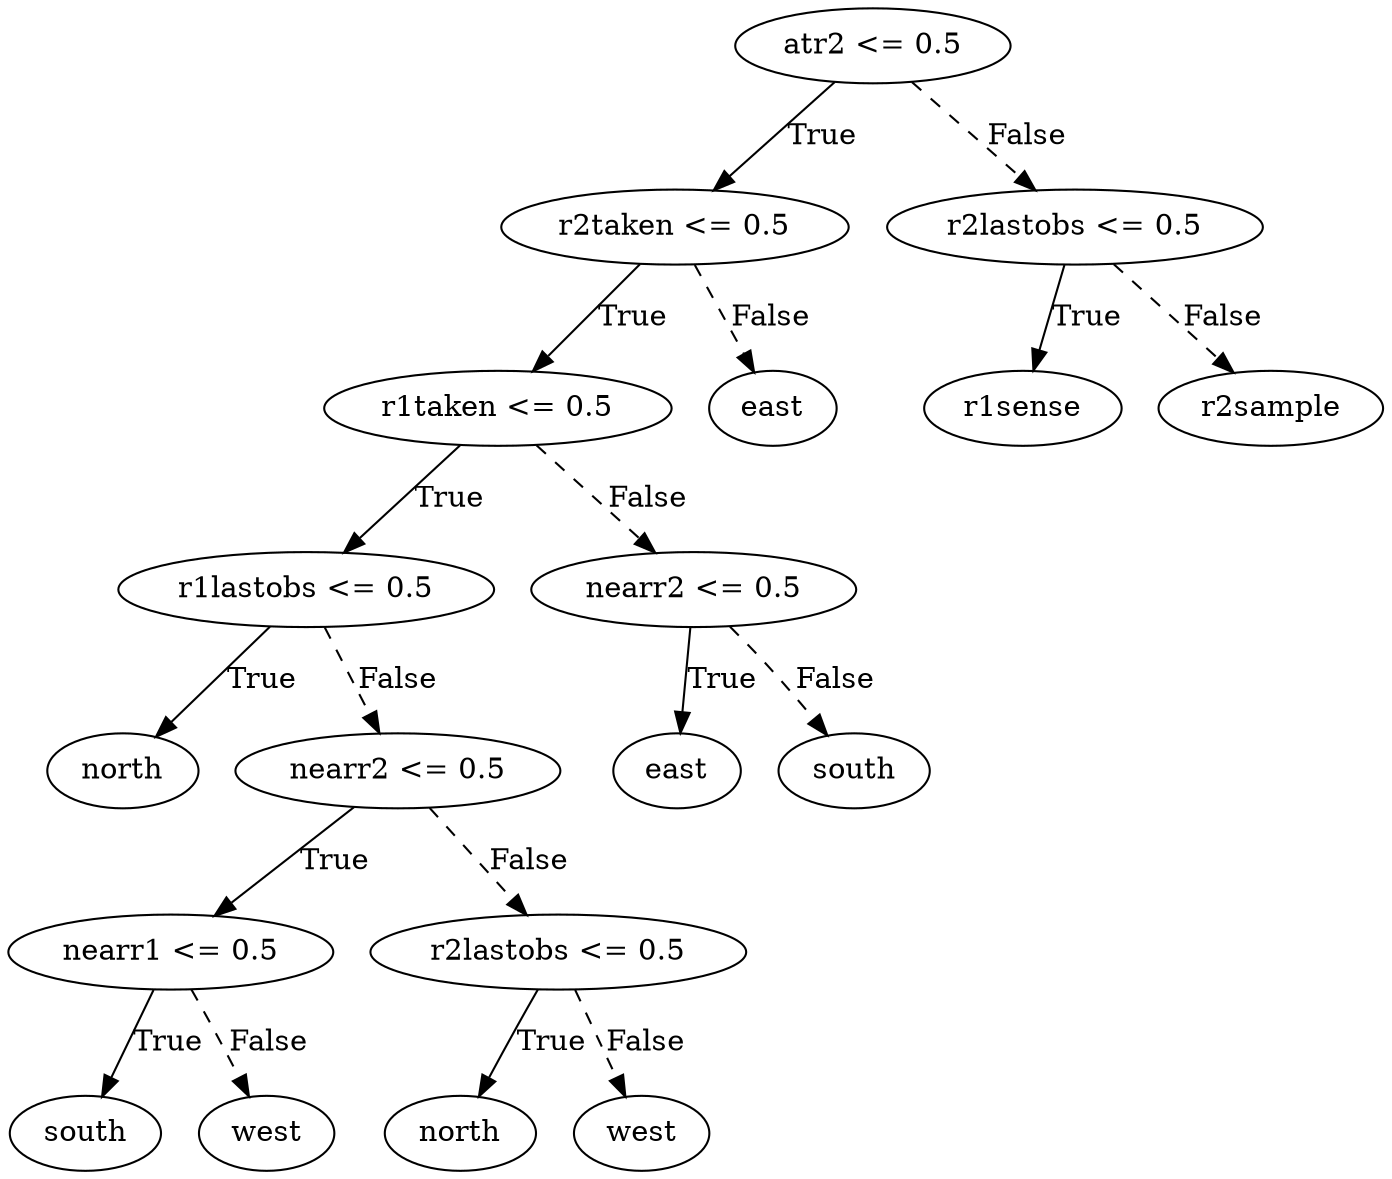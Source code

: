 digraph {
0 [label="atr2 <= 0.5"];
1 [label="r2taken <= 0.5"];
2 [label="r1taken <= 0.5"];
3 [label="r1lastobs <= 0.5"];
4 [label="north"];
3 -> 4 [label="True"];
5 [label="nearr2 <= 0.5"];
6 [label="nearr1 <= 0.5"];
7 [label="south"];
6 -> 7 [label="True"];
8 [label="west"];
6 -> 8 [style="dashed", label="False"];
5 -> 6 [label="True"];
9 [label="r2lastobs <= 0.5"];
10 [label="north"];
9 -> 10 [label="True"];
11 [label="west"];
9 -> 11 [style="dashed", label="False"];
5 -> 9 [style="dashed", label="False"];
3 -> 5 [style="dashed", label="False"];
2 -> 3 [label="True"];
12 [label="nearr2 <= 0.5"];
13 [label="east"];
12 -> 13 [label="True"];
14 [label="south"];
12 -> 14 [style="dashed", label="False"];
2 -> 12 [style="dashed", label="False"];
1 -> 2 [label="True"];
15 [label="east"];
1 -> 15 [style="dashed", label="False"];
0 -> 1 [label="True"];
16 [label="r2lastobs <= 0.5"];
17 [label="r1sense"];
16 -> 17 [label="True"];
18 [label="r2sample"];
16 -> 18 [style="dashed", label="False"];
0 -> 16 [style="dashed", label="False"];

}